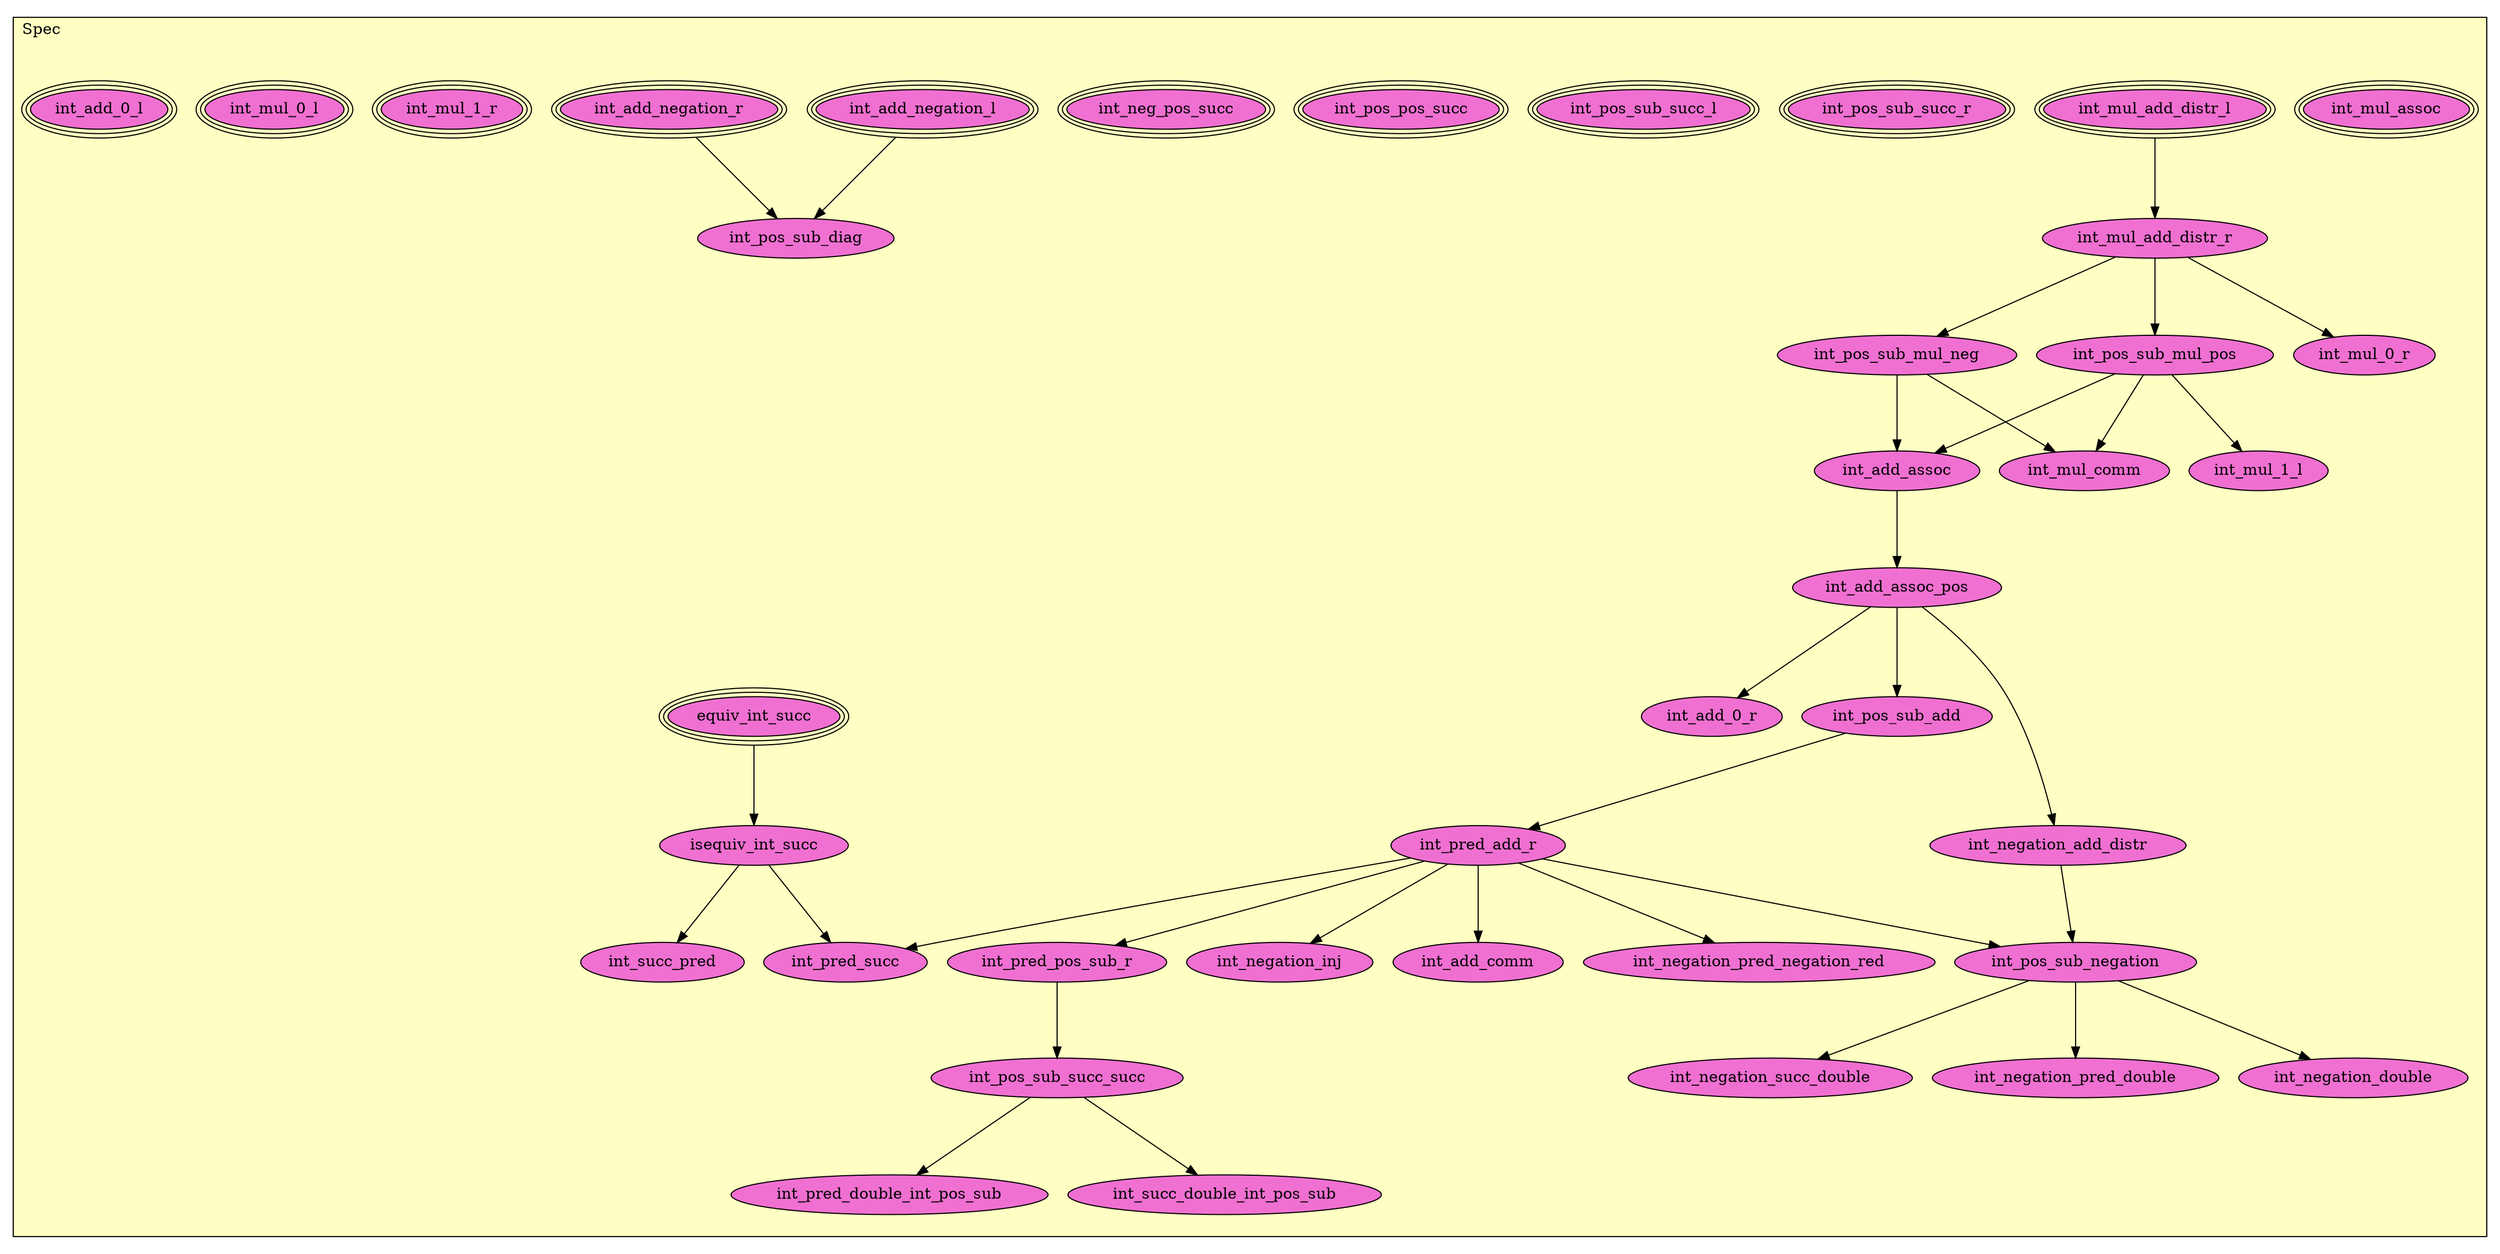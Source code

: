 digraph HoTT_Spaces_Int_Spec {
  graph [ratio=0.5]
  node [style=filled]
Spec_int_mul_assoc [label="int_mul_assoc", URL=<Spec.html#int_mul_assoc>, peripheries=3, fillcolor="#F070D1"] ;
Spec_int_mul_add_distr_l [label="int_mul_add_distr_l", URL=<Spec.html#int_mul_add_distr_l>, peripheries=3, fillcolor="#F070D1"] ;
Spec_int_mul_add_distr_r [label="int_mul_add_distr_r", URL=<Spec.html#int_mul_add_distr_r>, fillcolor="#F070D1"] ;
Spec_int_pos_sub_mul_neg [label="int_pos_sub_mul_neg", URL=<Spec.html#int_pos_sub_mul_neg>, fillcolor="#F070D1"] ;
Spec_int_pos_sub_mul_pos [label="int_pos_sub_mul_pos", URL=<Spec.html#int_pos_sub_mul_pos>, fillcolor="#F070D1"] ;
Spec_int_mul_comm [label="int_mul_comm", URL=<Spec.html#int_mul_comm>, fillcolor="#F070D1"] ;
Spec_equiv_int_succ [label="equiv_int_succ", URL=<Spec.html#equiv_int_succ>, peripheries=3, fillcolor="#F070D1"] ;
Spec_isequiv_int_succ [label="isequiv_int_succ", URL=<Spec.html#isequiv_int_succ>, fillcolor="#F070D1"] ;
Spec_int_add_assoc [label="int_add_assoc", URL=<Spec.html#int_add_assoc>, fillcolor="#F070D1"] ;
Spec_int_add_assoc_pos [label="int_add_assoc_pos", URL=<Spec.html#int_add_assoc_pos>, fillcolor="#F070D1"] ;
Spec_int_pos_sub_add [label="int_pos_sub_add", URL=<Spec.html#int_pos_sub_add>, fillcolor="#F070D1"] ;
Spec_int_pred_add_r [label="int_pred_add_r", URL=<Spec.html#int_pred_add_r>, fillcolor="#F070D1"] ;
Spec_int_negation_pred_negation_red [label="int_negation_pred_negation_red", URL=<Spec.html#int_negation_pred_negation_red>, fillcolor="#F070D1"] ;
Spec_int_pred_pos_sub_r [label="int_pred_pos_sub_r", URL=<Spec.html#int_pred_pos_sub_r>, fillcolor="#F070D1"] ;
Spec_int_pos_sub_succ_succ [label="int_pos_sub_succ_succ", URL=<Spec.html#int_pos_sub_succ_succ>, fillcolor="#F070D1"] ;
Spec_int_pred_double_int_pos_sub [label="int_pred_double_int_pos_sub", URL=<Spec.html#int_pred_double_int_pos_sub>, fillcolor="#F070D1"] ;
Spec_int_succ_double_int_pos_sub [label="int_succ_double_int_pos_sub", URL=<Spec.html#int_succ_double_int_pos_sub>, fillcolor="#F070D1"] ;
Spec_int_pos_sub_succ_r [label="int_pos_sub_succ_r", URL=<Spec.html#int_pos_sub_succ_r>, peripheries=3, fillcolor="#F070D1"] ;
Spec_int_pos_sub_succ_l [label="int_pos_sub_succ_l", URL=<Spec.html#int_pos_sub_succ_l>, peripheries=3, fillcolor="#F070D1"] ;
Spec_int_negation_inj [label="int_negation_inj", URL=<Spec.html#int_negation_inj>, fillcolor="#F070D1"] ;
Spec_int_negation_add_distr [label="int_negation_add_distr", URL=<Spec.html#int_negation_add_distr>, fillcolor="#F070D1"] ;
Spec_int_pred_succ [label="int_pred_succ", URL=<Spec.html#int_pred_succ>, fillcolor="#F070D1"] ;
Spec_int_succ_pred [label="int_succ_pred", URL=<Spec.html#int_succ_pred>, fillcolor="#F070D1"] ;
Spec_int_pos_sub_negation [label="int_pos_sub_negation", URL=<Spec.html#int_pos_sub_negation>, fillcolor="#F070D1"] ;
Spec_int_negation_succ_double [label="int_negation_succ_double", URL=<Spec.html#int_negation_succ_double>, fillcolor="#F070D1"] ;
Spec_int_negation_pred_double [label="int_negation_pred_double", URL=<Spec.html#int_negation_pred_double>, fillcolor="#F070D1"] ;
Spec_int_negation_double [label="int_negation_double", URL=<Spec.html#int_negation_double>, fillcolor="#F070D1"] ;
Spec_int_pos_pos_succ [label="int_pos_pos_succ", URL=<Spec.html#int_pos_pos_succ>, peripheries=3, fillcolor="#F070D1"] ;
Spec_int_neg_pos_succ [label="int_neg_pos_succ", URL=<Spec.html#int_neg_pos_succ>, peripheries=3, fillcolor="#F070D1"] ;
Spec_int_add_negation_r [label="int_add_negation_r", URL=<Spec.html#int_add_negation_r>, peripheries=3, fillcolor="#F070D1"] ;
Spec_int_add_negation_l [label="int_add_negation_l", URL=<Spec.html#int_add_negation_l>, peripheries=3, fillcolor="#F070D1"] ;
Spec_int_pos_sub_diag [label="int_pos_sub_diag", URL=<Spec.html#int_pos_sub_diag>, fillcolor="#F070D1"] ;
Spec_int_mul_1_r [label="int_mul_1_r", URL=<Spec.html#int_mul_1_r>, peripheries=3, fillcolor="#F070D1"] ;
Spec_int_mul_1_l [label="int_mul_1_l", URL=<Spec.html#int_mul_1_l>, fillcolor="#F070D1"] ;
Spec_int_mul_0_r [label="int_mul_0_r", URL=<Spec.html#int_mul_0_r>, fillcolor="#F070D1"] ;
Spec_int_mul_0_l [label="int_mul_0_l", URL=<Spec.html#int_mul_0_l>, peripheries=3, fillcolor="#F070D1"] ;
Spec_int_add_0_r [label="int_add_0_r", URL=<Spec.html#int_add_0_r>, fillcolor="#F070D1"] ;
Spec_int_add_0_l [label="int_add_0_l", URL=<Spec.html#int_add_0_l>, peripheries=3, fillcolor="#F070D1"] ;
Spec_int_add_comm [label="int_add_comm", URL=<Spec.html#int_add_comm>, fillcolor="#F070D1"] ;
  Spec_int_mul_add_distr_l -> Spec_int_mul_add_distr_r [] ;
  Spec_int_mul_add_distr_r -> Spec_int_pos_sub_mul_neg [] ;
  Spec_int_mul_add_distr_r -> Spec_int_pos_sub_mul_pos [] ;
  Spec_int_mul_add_distr_r -> Spec_int_mul_0_r [] ;
  Spec_int_pos_sub_mul_neg -> Spec_int_mul_comm [] ;
  Spec_int_pos_sub_mul_neg -> Spec_int_add_assoc [] ;
  Spec_int_pos_sub_mul_pos -> Spec_int_mul_comm [] ;
  Spec_int_pos_sub_mul_pos -> Spec_int_add_assoc [] ;
  Spec_int_pos_sub_mul_pos -> Spec_int_mul_1_l [] ;
  Spec_equiv_int_succ -> Spec_isequiv_int_succ [] ;
  Spec_isequiv_int_succ -> Spec_int_pred_succ [] ;
  Spec_isequiv_int_succ -> Spec_int_succ_pred [] ;
  Spec_int_add_assoc -> Spec_int_add_assoc_pos [] ;
  Spec_int_add_assoc_pos -> Spec_int_pos_sub_add [] ;
  Spec_int_add_assoc_pos -> Spec_int_negation_add_distr [] ;
  Spec_int_add_assoc_pos -> Spec_int_add_0_r [] ;
  Spec_int_pos_sub_add -> Spec_int_pred_add_r [] ;
  Spec_int_pred_add_r -> Spec_int_negation_pred_negation_red [] ;
  Spec_int_pred_add_r -> Spec_int_pred_pos_sub_r [] ;
  Spec_int_pred_add_r -> Spec_int_negation_inj [] ;
  Spec_int_pred_add_r -> Spec_int_pred_succ [] ;
  Spec_int_pred_add_r -> Spec_int_pos_sub_negation [] ;
  Spec_int_pred_add_r -> Spec_int_add_comm [] ;
  Spec_int_pred_pos_sub_r -> Spec_int_pos_sub_succ_succ [] ;
  Spec_int_pos_sub_succ_succ -> Spec_int_pred_double_int_pos_sub [] ;
  Spec_int_pos_sub_succ_succ -> Spec_int_succ_double_int_pos_sub [] ;
  Spec_int_negation_add_distr -> Spec_int_pos_sub_negation [] ;
  Spec_int_pos_sub_negation -> Spec_int_negation_succ_double [] ;
  Spec_int_pos_sub_negation -> Spec_int_negation_pred_double [] ;
  Spec_int_pos_sub_negation -> Spec_int_negation_double [] ;
  Spec_int_add_negation_r -> Spec_int_pos_sub_diag [] ;
  Spec_int_add_negation_l -> Spec_int_pos_sub_diag [] ;
subgraph cluster_Spec { label="Spec"; fillcolor="#FFFFC3"; labeljust=l; style=filled 
Spec_int_add_comm; Spec_int_add_0_l; Spec_int_add_0_r; Spec_int_mul_0_l; Spec_int_mul_0_r; Spec_int_mul_1_l; Spec_int_mul_1_r; Spec_int_pos_sub_diag; Spec_int_add_negation_l; Spec_int_add_negation_r; Spec_int_neg_pos_succ; Spec_int_pos_pos_succ; Spec_int_negation_double; Spec_int_negation_pred_double; Spec_int_negation_succ_double; Spec_int_pos_sub_negation; Spec_int_succ_pred; Spec_int_pred_succ; Spec_int_negation_add_distr; Spec_int_negation_inj; Spec_int_pos_sub_succ_l; Spec_int_pos_sub_succ_r; Spec_int_succ_double_int_pos_sub; Spec_int_pred_double_int_pos_sub; Spec_int_pos_sub_succ_succ; Spec_int_pred_pos_sub_r; Spec_int_negation_pred_negation_red; Spec_int_pred_add_r; Spec_int_pos_sub_add; Spec_int_add_assoc_pos; Spec_int_add_assoc; Spec_isequiv_int_succ; Spec_equiv_int_succ; Spec_int_mul_comm; Spec_int_pos_sub_mul_pos; Spec_int_pos_sub_mul_neg; Spec_int_mul_add_distr_r; Spec_int_mul_add_distr_l; Spec_int_mul_assoc; };
} /* END */
